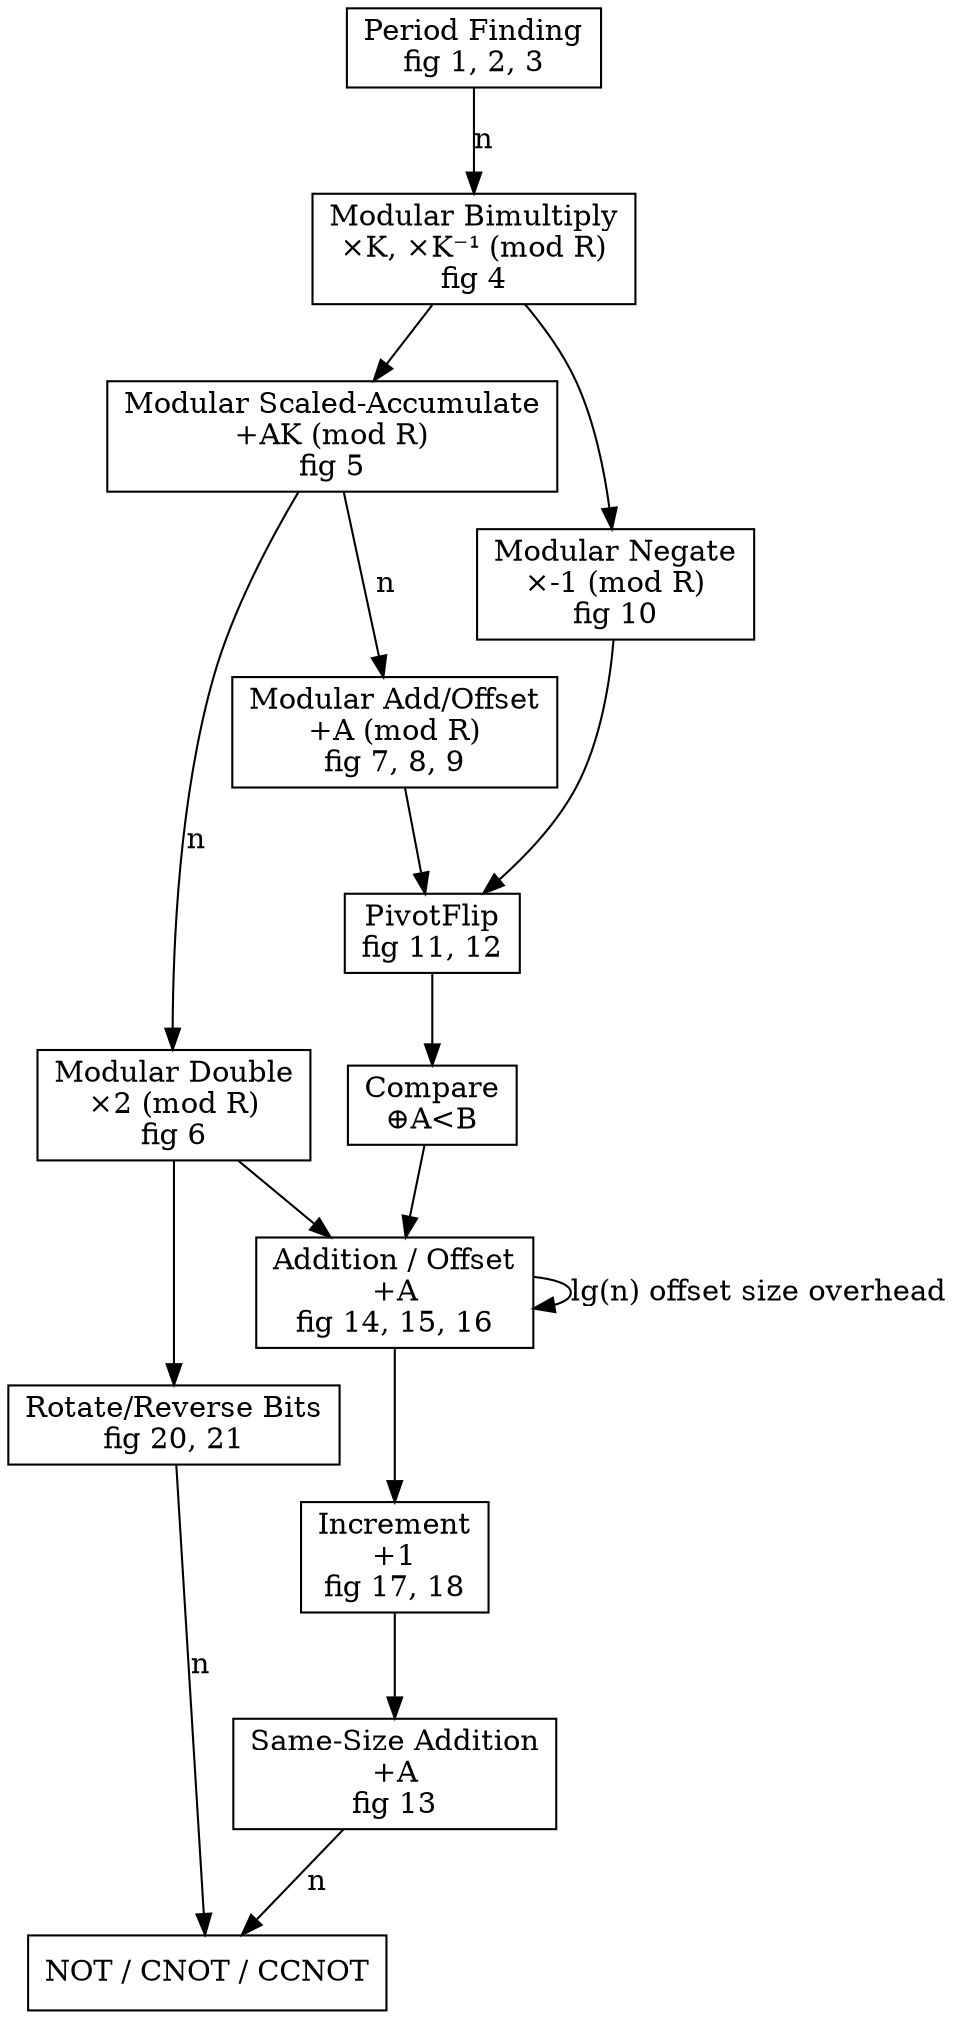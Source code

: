 // dot -Tpng dependencies.gv -o dependencies.png

digraph G {
  node [shape=box]
  
  PeriodFinding [label="Period Finding\nfig 1, 2, 3"]
  ModularPairedMultiply [label="Modular Bimultiply\n×K, ×K⁻¹ (mod R)\nfig 4"]
  ModularMultiplyAccumulate [label="Modular Scaled-Accumulate\n+AK (mod R)\nfig 5"]
  ModularDouble [label="Modular Double\n×2 (mod R)\nfig 6"]
  ModularAdd [label="Modular Add/Offset\n+A (mod R)\nfig 7, 8, 9"]
  ModularNegate [label="Modular Negate\n×-1 (mod R)\nfig 10"]
  PivotFlip [label="PivotFlip\nfig 11, 12"]
  Compare [label="Compare\n⊕A<B"]
  SameSizeAdd [label="Same-Size Addition\n+A\nfig 13"]
  Add [label="Addition / Offset\n+A\nfig 14, 15, 16"]
  Increment [label="Increment\n+1\nfig 17, 18"]
  PermuteBits [label="Rotate/Reverse Bits\nfig 20, 21"]
  Leaf [label="NOT / CNOT / CCNOT"]

  edge [label="n"]
  PeriodFinding -> ModularPairedMultiply

  edge [label=""]
  ModularPairedMultiply -> ModularMultiplyAccumulate, ModularNegate

  edge [label="n"]
  ModularMultiplyAccumulate -> ModularDouble, ModularAdd

  edge [label=""]
  ModularDouble -> Add, PermuteBits

  edge [label=""]
  ModularAdd -> PivotFlip

  edge [label=""]
  ModularNegate -> PivotFlip

  edge [label=""]
  PivotFlip -> Compare

  edge [label=""]
  Compare -> Add

  edge [label=""]
  Add -> Increment
  edge [label="lg(n) offset size overhead"]
  Add -> Add

  edge [label=""]
  Increment -> SameSizeAdd

  edge [label="n"]
  SameSizeAdd -> Leaf

  edge [label="n"]
  PermuteBits -> Leaf
}

